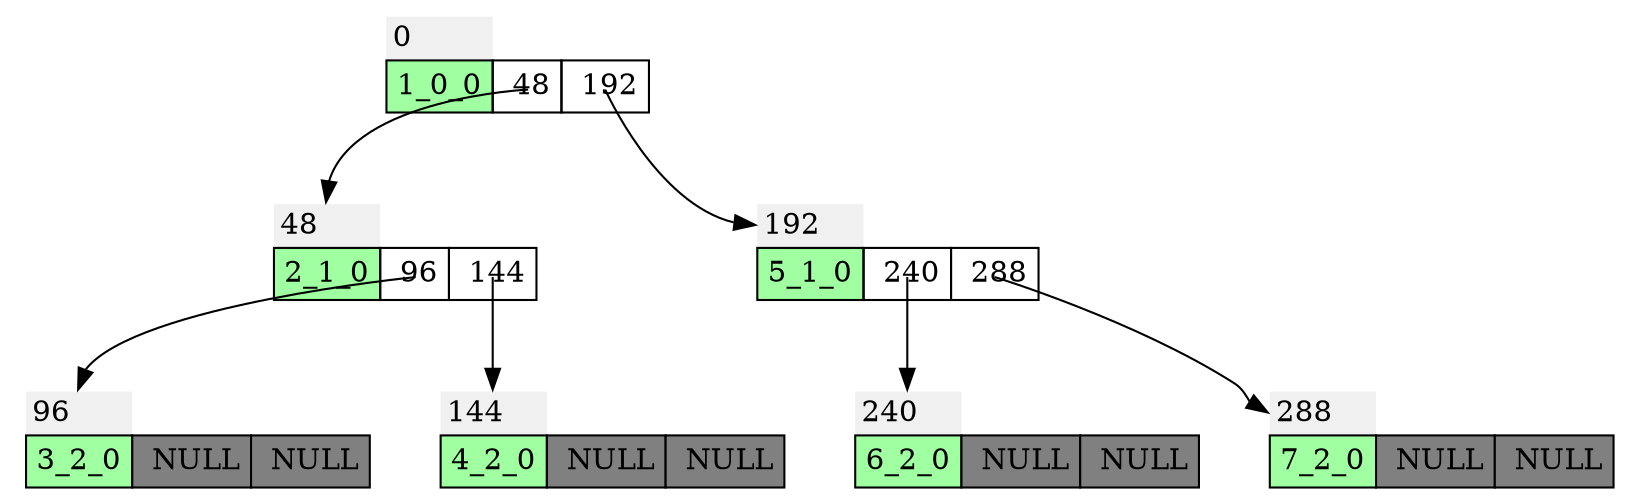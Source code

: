 digraph g
{ 
node [shape=none]
rankdir="TB"
edge[tailclip=false,arrowtail=dot];
node_0_0
[label=<
<TABLE BORDER="0" CELLBORDER="1" CELLSPACING="0" CELLPADDING="4" >
<TR> <TD CELLPADDING="3" BORDER="0"  ALIGN="LEFT" bgcolor="#f0f0f0" PORT="id">0</TD> </TR><TR>
<TD PORT="val" bgcolor="#a0FFa0">1_0_0</TD>
 <TD PORT="L" > 48</TD>
 <TD PORT="R" > 192</TD>
</TR></TABLE>>];
rank = same; node_0_0;node_48_0;
node_0_0:L:c -> node_48_0:id ;
node_0_0:R:c -> node_192_0:id ;
node_48_0
[label=<
<TABLE BORDER="0" CELLBORDER="1" CELLSPACING="0" CELLPADDING="4" >
<TR> <TD CELLPADDING="3" BORDER="0"  ALIGN="LEFT" bgcolor="#f0f0f0" PORT="id">48</TD> </TR><TR>
<TD PORT="val" bgcolor="#a0FFa0">2_1_0</TD>
 <TD PORT="L" > 96</TD>
 <TD PORT="R" > 144</TD>
</TR></TABLE>>];
rank = same; node_48_0;node_96_0;
node_48_0:L:c -> node_96_0:id ;
node_48_0:R:c -> node_144_0:id ;
node_96_0
[label=<
<TABLE BORDER="0" CELLBORDER="1" CELLSPACING="0" CELLPADDING="4" >
<TR> <TD CELLPADDING="3" BORDER="0"  ALIGN="LEFT" bgcolor="#f0f0f0" PORT="id">96</TD> </TR><TR>
<TD PORT="val" bgcolor="#a0FFa0">3_2_0</TD>
 <TD PORT="L" bgcolor="#808080"> NULL</TD>
 <TD PORT="R" bgcolor="#808080"> NULL</TD>
</TR></TABLE>>];
node_144_0
[label=<
<TABLE BORDER="0" CELLBORDER="1" CELLSPACING="0" CELLPADDING="4" >
<TR> <TD CELLPADDING="3" BORDER="0"  ALIGN="LEFT" bgcolor="#f0f0f0" PORT="id">144</TD> </TR><TR>
<TD PORT="val" bgcolor="#a0FFa0">4_2_0</TD>
 <TD PORT="L" bgcolor="#808080"> NULL</TD>
 <TD PORT="R" bgcolor="#808080"> NULL</TD>
</TR></TABLE>>];
node_192_0
[label=<
<TABLE BORDER="0" CELLBORDER="1" CELLSPACING="0" CELLPADDING="4" >
<TR> <TD CELLPADDING="3" BORDER="0"  ALIGN="LEFT" bgcolor="#f0f0f0" PORT="id">192</TD> </TR><TR>
<TD PORT="val" bgcolor="#a0FFa0">5_1_0</TD>
 <TD PORT="L" > 240</TD>
 <TD PORT="R" > 288</TD>
</TR></TABLE>>];
rank = same; node_192_0;node_240_0;
node_192_0:L:c -> node_240_0:id ;
node_192_0:R:c -> node_288_0:id ;
node_240_0
[label=<
<TABLE BORDER="0" CELLBORDER="1" CELLSPACING="0" CELLPADDING="4" >
<TR> <TD CELLPADDING="3" BORDER="0"  ALIGN="LEFT" bgcolor="#f0f0f0" PORT="id">240</TD> </TR><TR>
<TD PORT="val" bgcolor="#a0FFa0">6_2_0</TD>
 <TD PORT="L" bgcolor="#808080"> NULL</TD>
 <TD PORT="R" bgcolor="#808080"> NULL</TD>
</TR></TABLE>>];
node_288_0
[label=<
<TABLE BORDER="0" CELLBORDER="1" CELLSPACING="0" CELLPADDING="4" >
<TR> <TD CELLPADDING="3" BORDER="0"  ALIGN="LEFT" bgcolor="#f0f0f0" PORT="id">288</TD> </TR><TR>
<TD PORT="val" bgcolor="#a0FFa0">7_2_0</TD>
 <TD PORT="L" bgcolor="#808080"> NULL</TD>
 <TD PORT="R" bgcolor="#808080"> NULL</TD>
</TR></TABLE>>];
}
